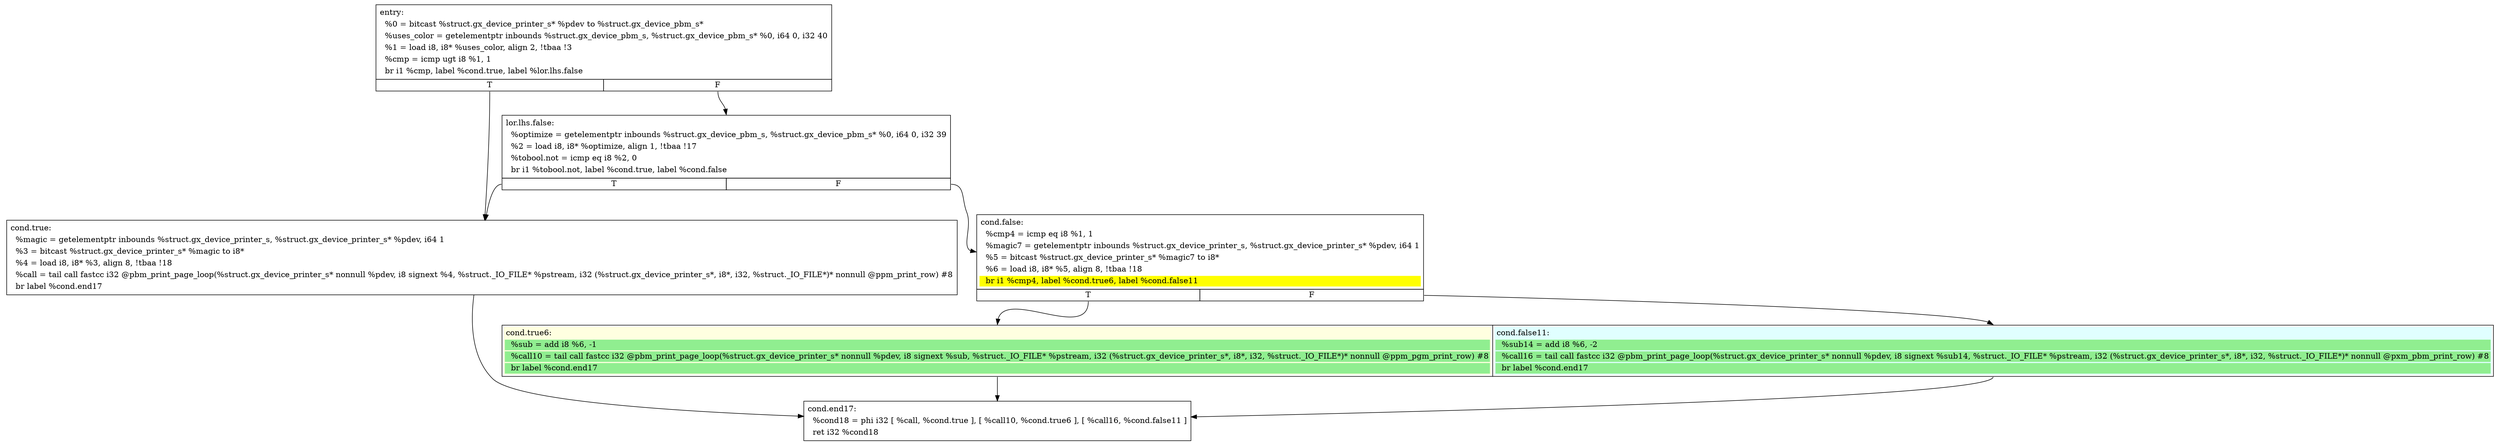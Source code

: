 digraph {
m_bb0 [shape = none, label  = <<table border="0" cellspacing="0">
<tr><td port="f1" border="1" colspan="2"><table bgcolor="LightYellow" border="0">
<tr><td align="left">cond.true6:</td></tr>
<tr><td bgcolor="lightgreen" align="left">  %sub = add i8 %6, -1</td></tr>
<tr><td bgcolor="lightgreen" align="left">  %call10 = tail call fastcc i32 @pbm_print_page_loop(%struct.gx_device_printer_s* nonnull %pdev, i8 signext %sub, %struct._IO_FILE* %pstream, i32 (%struct.gx_device_printer_s*, i8*, i32, %struct._IO_FILE*)* nonnull @ppm_pgm_print_row) #8</td></tr>
<tr><td bgcolor="lightgreen" align="left">  br label %cond.end17</td></tr>
</table>
</td>
<td port="f2" border="1" colspan="2"><table bgcolor="LightCyan" border="0">
<tr><td align="left">cond.false11:</td></tr>
<tr><td bgcolor="lightgreen" align="left">  %sub14 = add i8 %6, -2</td></tr>
<tr><td bgcolor="lightgreen" align="left">  %call16 = tail call fastcc i32 @pbm_print_page_loop(%struct.gx_device_printer_s* nonnull %pdev, i8 signext %sub14, %struct._IO_FILE* %pstream, i32 (%struct.gx_device_printer_s*, i8*, i32, %struct._IO_FILE*)* nonnull @pxm_pbm_print_row) #8</td></tr>
<tr><td bgcolor="lightgreen" align="left">  br label %cond.end17</td></tr>
</table>
</td></tr>
</table>> ]
f_bb0 [shape = none, label  = <<table  border="0" cellspacing="0">
<tr><td port="f" border="1" colspan="2"><table border="0">
<tr><td align="left">entry:</td></tr>
<tr><td align="left">  %0 = bitcast %struct.gx_device_printer_s* %pdev to %struct.gx_device_pbm_s*</td></tr>
<tr><td align="left">  %uses_color = getelementptr inbounds %struct.gx_device_pbm_s, %struct.gx_device_pbm_s* %0, i64 0, i32 40</td></tr>
<tr><td align="left">  %1 = load i8, i8* %uses_color, align 2, !tbaa !3</td></tr>
<tr><td align="left">  %cmp = icmp ugt i8 %1, 1</td></tr>
<tr><td align="left">  br i1 %cmp, label %cond.true, label %lor.lhs.false</td></tr>
</table>
</td></tr>
<tr><td border="1" port="fT">T</td><td border="1" port="fF">F</td></tr>
</table>> ]
f_bb1 [shape = none, label  = <<table  border="0" cellspacing="0">
<tr><td port="f" border="1" colspan="2"><table border="0">
<tr><td align="left">lor.lhs.false:</td></tr>
<tr><td align="left">  %optimize = getelementptr inbounds %struct.gx_device_pbm_s, %struct.gx_device_pbm_s* %0, i64 0, i32 39</td></tr>
<tr><td align="left">  %2 = load i8, i8* %optimize, align 1, !tbaa !17</td></tr>
<tr><td align="left">  %tobool.not = icmp eq i8 %2, 0</td></tr>
<tr><td align="left">  br i1 %tobool.not, label %cond.true, label %cond.false</td></tr>
</table>
</td></tr>
<tr><td border="1" port="fT">T</td><td border="1" port="fF">F</td></tr>
</table>> ]
f_bb2 [shape = none, label  = <<table  border="0" cellspacing="0">
<tr><td port="f" border="1"><table border="0">
<tr><td align="left">cond.true:</td></tr>
<tr><td align="left">  %magic = getelementptr inbounds %struct.gx_device_printer_s, %struct.gx_device_printer_s* %pdev, i64 1</td></tr>
<tr><td align="left">  %3 = bitcast %struct.gx_device_printer_s* %magic to i8*</td></tr>
<tr><td align="left">  %4 = load i8, i8* %3, align 8, !tbaa !18</td></tr>
<tr><td align="left">  %call = tail call fastcc i32 @pbm_print_page_loop(%struct.gx_device_printer_s* nonnull %pdev, i8 signext %4, %struct._IO_FILE* %pstream, i32 (%struct.gx_device_printer_s*, i8*, i32, %struct._IO_FILE*)* nonnull @ppm_print_row) #8</td></tr>
<tr><td align="left">  br label %cond.end17</td></tr>
</table>
</td></tr>
</table>> ]
f_bb3 [shape = none, label  = <<table  border="0" cellspacing="0">
<tr><td port="f" border="1" colspan="2"><table border="0">
<tr><td align="left">cond.false:</td></tr>
<tr><td align="left">  %cmp4 = icmp eq i8 %1, 1</td></tr>
<tr><td align="left">  %magic7 = getelementptr inbounds %struct.gx_device_printer_s, %struct.gx_device_printer_s* %pdev, i64 1</td></tr>
<tr><td align="left">  %5 = bitcast %struct.gx_device_printer_s* %magic7 to i8*</td></tr>
<tr><td align="left">  %6 = load i8, i8* %5, align 8, !tbaa !18</td></tr>
<tr><td bgcolor="yellow" align="left">  br i1 %cmp4, label %cond.true6, label %cond.false11</td></tr>
</table>
</td></tr>
<tr><td border="1" port="fT">T</td><td border="1" port="fF">F</td></tr>
</table>> ]
f_bb4 [shape = none, label  = <<table  border="0" cellspacing="0">
<tr><td port="f" border="1"><table border="0">
<tr><td align="left">cond.end17:</td></tr>
<tr><td align="left">  %cond18 = phi i32 [ %call, %cond.true ], [ %call10, %cond.true6 ], [ %call16, %cond.false11 ]</td></tr>
<tr><td align="left">  ret i32 %cond18</td></tr>
</table>
</td></tr>
</table>> ]
f_bb0:fT -> f_bb2:f
f_bb0:fF -> f_bb1:f
f_bb1:fT -> f_bb2:f
f_bb1:fF -> f_bb3:f
f_bb2:f -> f_bb4:f
f_bb3:fT -> m_bb0:f1
f_bb3:fF -> m_bb0:f2
m_bb0:f1 -> f_bb4:f
m_bb0:f2 -> f_bb4:f
}

